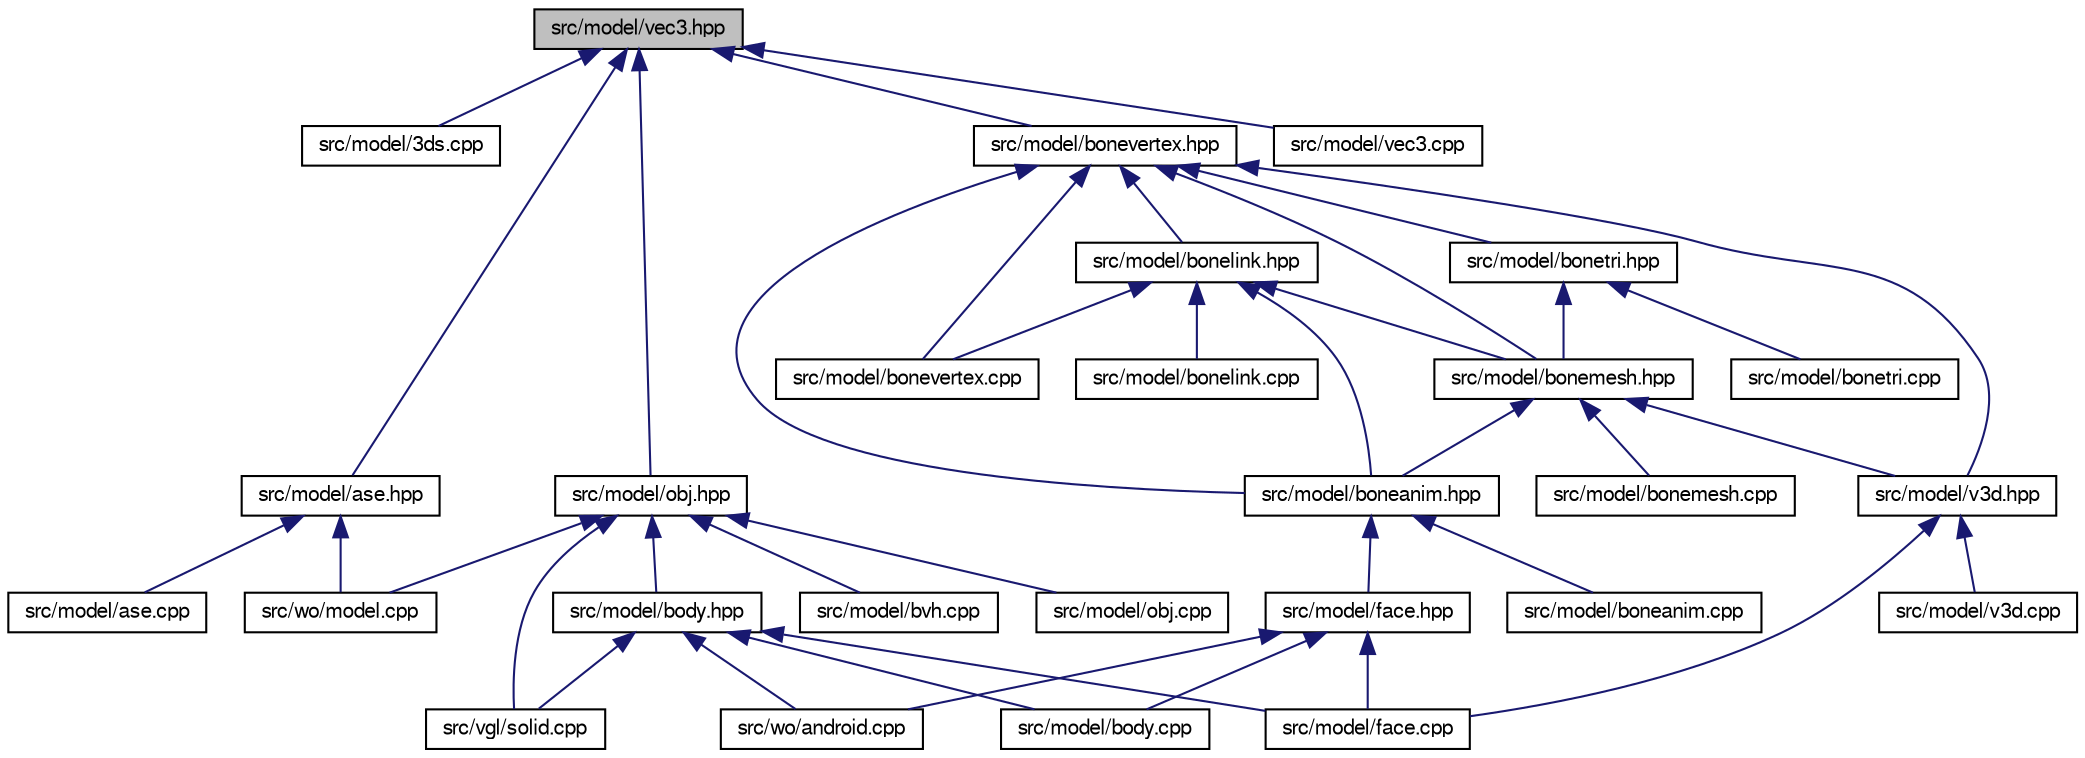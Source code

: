 digraph "src/model/vec3.hpp"
{
 // LATEX_PDF_SIZE
  bgcolor="transparent";
  edge [fontname="FreeSans",fontsize="10",labelfontname="FreeSans",labelfontsize="10"];
  node [fontname="FreeSans",fontsize="10",shape=record];
  Node1 [label="src/model/vec3.hpp",height=0.2,width=0.4,color="black", fillcolor="grey75", style="filled", fontcolor="black",tooltip=" "];
  Node1 -> Node2 [dir="back",color="midnightblue",fontsize="10",style="solid",fontname="FreeSans"];
  Node2 [label="src/model/3ds.cpp",height=0.2,width=0.4,color="black",URL="$a01091.html",tooltip=" "];
  Node1 -> Node3 [dir="back",color="midnightblue",fontsize="10",style="solid",fontname="FreeSans"];
  Node3 [label="src/model/ase.hpp",height=0.2,width=0.4,color="black",URL="$a01100.html",tooltip=" "];
  Node3 -> Node4 [dir="back",color="midnightblue",fontsize="10",style="solid",fontname="FreeSans"];
  Node4 [label="src/wo/model.cpp",height=0.2,width=0.4,color="black",URL="$a00587.html",tooltip=" "];
  Node3 -> Node5 [dir="back",color="midnightblue",fontsize="10",style="solid",fontname="FreeSans"];
  Node5 [label="src/model/ase.cpp",height=0.2,width=0.4,color="black",URL="$a01097.html",tooltip=" "];
  Node1 -> Node6 [dir="back",color="midnightblue",fontsize="10",style="solid",fontname="FreeSans"];
  Node6 [label="src/model/bonevertex.hpp",height=0.2,width=0.4,color="black",URL="$a01151.html",tooltip=" "];
  Node6 -> Node7 [dir="back",color="midnightblue",fontsize="10",style="solid",fontname="FreeSans"];
  Node7 [label="src/model/boneanim.hpp",height=0.2,width=0.4,color="black",URL="$a01118.html",tooltip=" "];
  Node7 -> Node8 [dir="back",color="midnightblue",fontsize="10",style="solid",fontname="FreeSans"];
  Node8 [label="src/model/boneanim.cpp",height=0.2,width=0.4,color="black",URL="$a01115.html",tooltip=" "];
  Node7 -> Node9 [dir="back",color="midnightblue",fontsize="10",style="solid",fontname="FreeSans"];
  Node9 [label="src/model/face.hpp",height=0.2,width=0.4,color="black",URL="$a01169.html",tooltip=" "];
  Node9 -> Node10 [dir="back",color="midnightblue",fontsize="10",style="solid",fontname="FreeSans"];
  Node10 [label="src/wo/android.cpp",height=0.2,width=0.4,color="black",URL="$a00272.html",tooltip=" "];
  Node9 -> Node11 [dir="back",color="midnightblue",fontsize="10",style="solid",fontname="FreeSans"];
  Node11 [label="src/model/body.cpp",height=0.2,width=0.4,color="black",URL="$a01109.html",tooltip=" "];
  Node9 -> Node12 [dir="back",color="midnightblue",fontsize="10",style="solid",fontname="FreeSans"];
  Node12 [label="src/model/face.cpp",height=0.2,width=0.4,color="black",URL="$a01166.html",tooltip=" "];
  Node6 -> Node13 [dir="back",color="midnightblue",fontsize="10",style="solid",fontname="FreeSans"];
  Node13 [label="src/model/bonelink.hpp",height=0.2,width=0.4,color="black",URL="$a01124.html",tooltip=" "];
  Node13 -> Node7 [dir="back",color="midnightblue",fontsize="10",style="solid",fontname="FreeSans"];
  Node13 -> Node14 [dir="back",color="midnightblue",fontsize="10",style="solid",fontname="FreeSans"];
  Node14 [label="src/model/bonelink.cpp",height=0.2,width=0.4,color="black",URL="$a01121.html",tooltip=" "];
  Node13 -> Node15 [dir="back",color="midnightblue",fontsize="10",style="solid",fontname="FreeSans"];
  Node15 [label="src/model/bonemesh.hpp",height=0.2,width=0.4,color="black",URL="$a01133.html",tooltip=" "];
  Node15 -> Node7 [dir="back",color="midnightblue",fontsize="10",style="solid",fontname="FreeSans"];
  Node15 -> Node16 [dir="back",color="midnightblue",fontsize="10",style="solid",fontname="FreeSans"];
  Node16 [label="src/model/bonemesh.cpp",height=0.2,width=0.4,color="black",URL="$a01130.html",tooltip=" "];
  Node15 -> Node17 [dir="back",color="midnightblue",fontsize="10",style="solid",fontname="FreeSans"];
  Node17 [label="src/model/v3d.hpp",height=0.2,width=0.4,color="black",URL="$a01208.html",tooltip=" "];
  Node17 -> Node12 [dir="back",color="midnightblue",fontsize="10",style="solid",fontname="FreeSans"];
  Node17 -> Node18 [dir="back",color="midnightblue",fontsize="10",style="solid",fontname="FreeSans"];
  Node18 [label="src/model/v3d.cpp",height=0.2,width=0.4,color="black",URL="$a01205.html",tooltip=" "];
  Node13 -> Node19 [dir="back",color="midnightblue",fontsize="10",style="solid",fontname="FreeSans"];
  Node19 [label="src/model/bonevertex.cpp",height=0.2,width=0.4,color="black",URL="$a01148.html",tooltip=" "];
  Node6 -> Node15 [dir="back",color="midnightblue",fontsize="10",style="solid",fontname="FreeSans"];
  Node6 -> Node20 [dir="back",color="midnightblue",fontsize="10",style="solid",fontname="FreeSans"];
  Node20 [label="src/model/bonetri.hpp",height=0.2,width=0.4,color="black",URL="$a01145.html",tooltip=" "];
  Node20 -> Node15 [dir="back",color="midnightblue",fontsize="10",style="solid",fontname="FreeSans"];
  Node20 -> Node21 [dir="back",color="midnightblue",fontsize="10",style="solid",fontname="FreeSans"];
  Node21 [label="src/model/bonetri.cpp",height=0.2,width=0.4,color="black",URL="$a01142.html",tooltip=" "];
  Node6 -> Node19 [dir="back",color="midnightblue",fontsize="10",style="solid",fontname="FreeSans"];
  Node6 -> Node17 [dir="back",color="midnightblue",fontsize="10",style="solid",fontname="FreeSans"];
  Node1 -> Node22 [dir="back",color="midnightblue",fontsize="10",style="solid",fontname="FreeSans"];
  Node22 [label="src/model/obj.hpp",height=0.2,width=0.4,color="black",URL="$a01196.html",tooltip=" "];
  Node22 -> Node4 [dir="back",color="midnightblue",fontsize="10",style="solid",fontname="FreeSans"];
  Node22 -> Node23 [dir="back",color="midnightblue",fontsize="10",style="solid",fontname="FreeSans"];
  Node23 [label="src/vgl/solid.cpp",height=0.2,width=0.4,color="black",URL="$a00995.html",tooltip=" "];
  Node22 -> Node24 [dir="back",color="midnightblue",fontsize="10",style="solid",fontname="FreeSans"];
  Node24 [label="src/model/body.hpp",height=0.2,width=0.4,color="black",URL="$a01112.html",tooltip=" "];
  Node24 -> Node10 [dir="back",color="midnightblue",fontsize="10",style="solid",fontname="FreeSans"];
  Node24 -> Node23 [dir="back",color="midnightblue",fontsize="10",style="solid",fontname="FreeSans"];
  Node24 -> Node11 [dir="back",color="midnightblue",fontsize="10",style="solid",fontname="FreeSans"];
  Node24 -> Node12 [dir="back",color="midnightblue",fontsize="10",style="solid",fontname="FreeSans"];
  Node22 -> Node25 [dir="back",color="midnightblue",fontsize="10",style="solid",fontname="FreeSans"];
  Node25 [label="src/model/bvh.cpp",height=0.2,width=0.4,color="black",URL="$a01154.html",tooltip=" "];
  Node22 -> Node26 [dir="back",color="midnightblue",fontsize="10",style="solid",fontname="FreeSans"];
  Node26 [label="src/model/obj.cpp",height=0.2,width=0.4,color="black",URL="$a01193.html",tooltip=" "];
  Node1 -> Node27 [dir="back",color="midnightblue",fontsize="10",style="solid",fontname="FreeSans"];
  Node27 [label="src/model/vec3.cpp",height=0.2,width=0.4,color="black",URL="$a01211.html",tooltip=" "];
}
